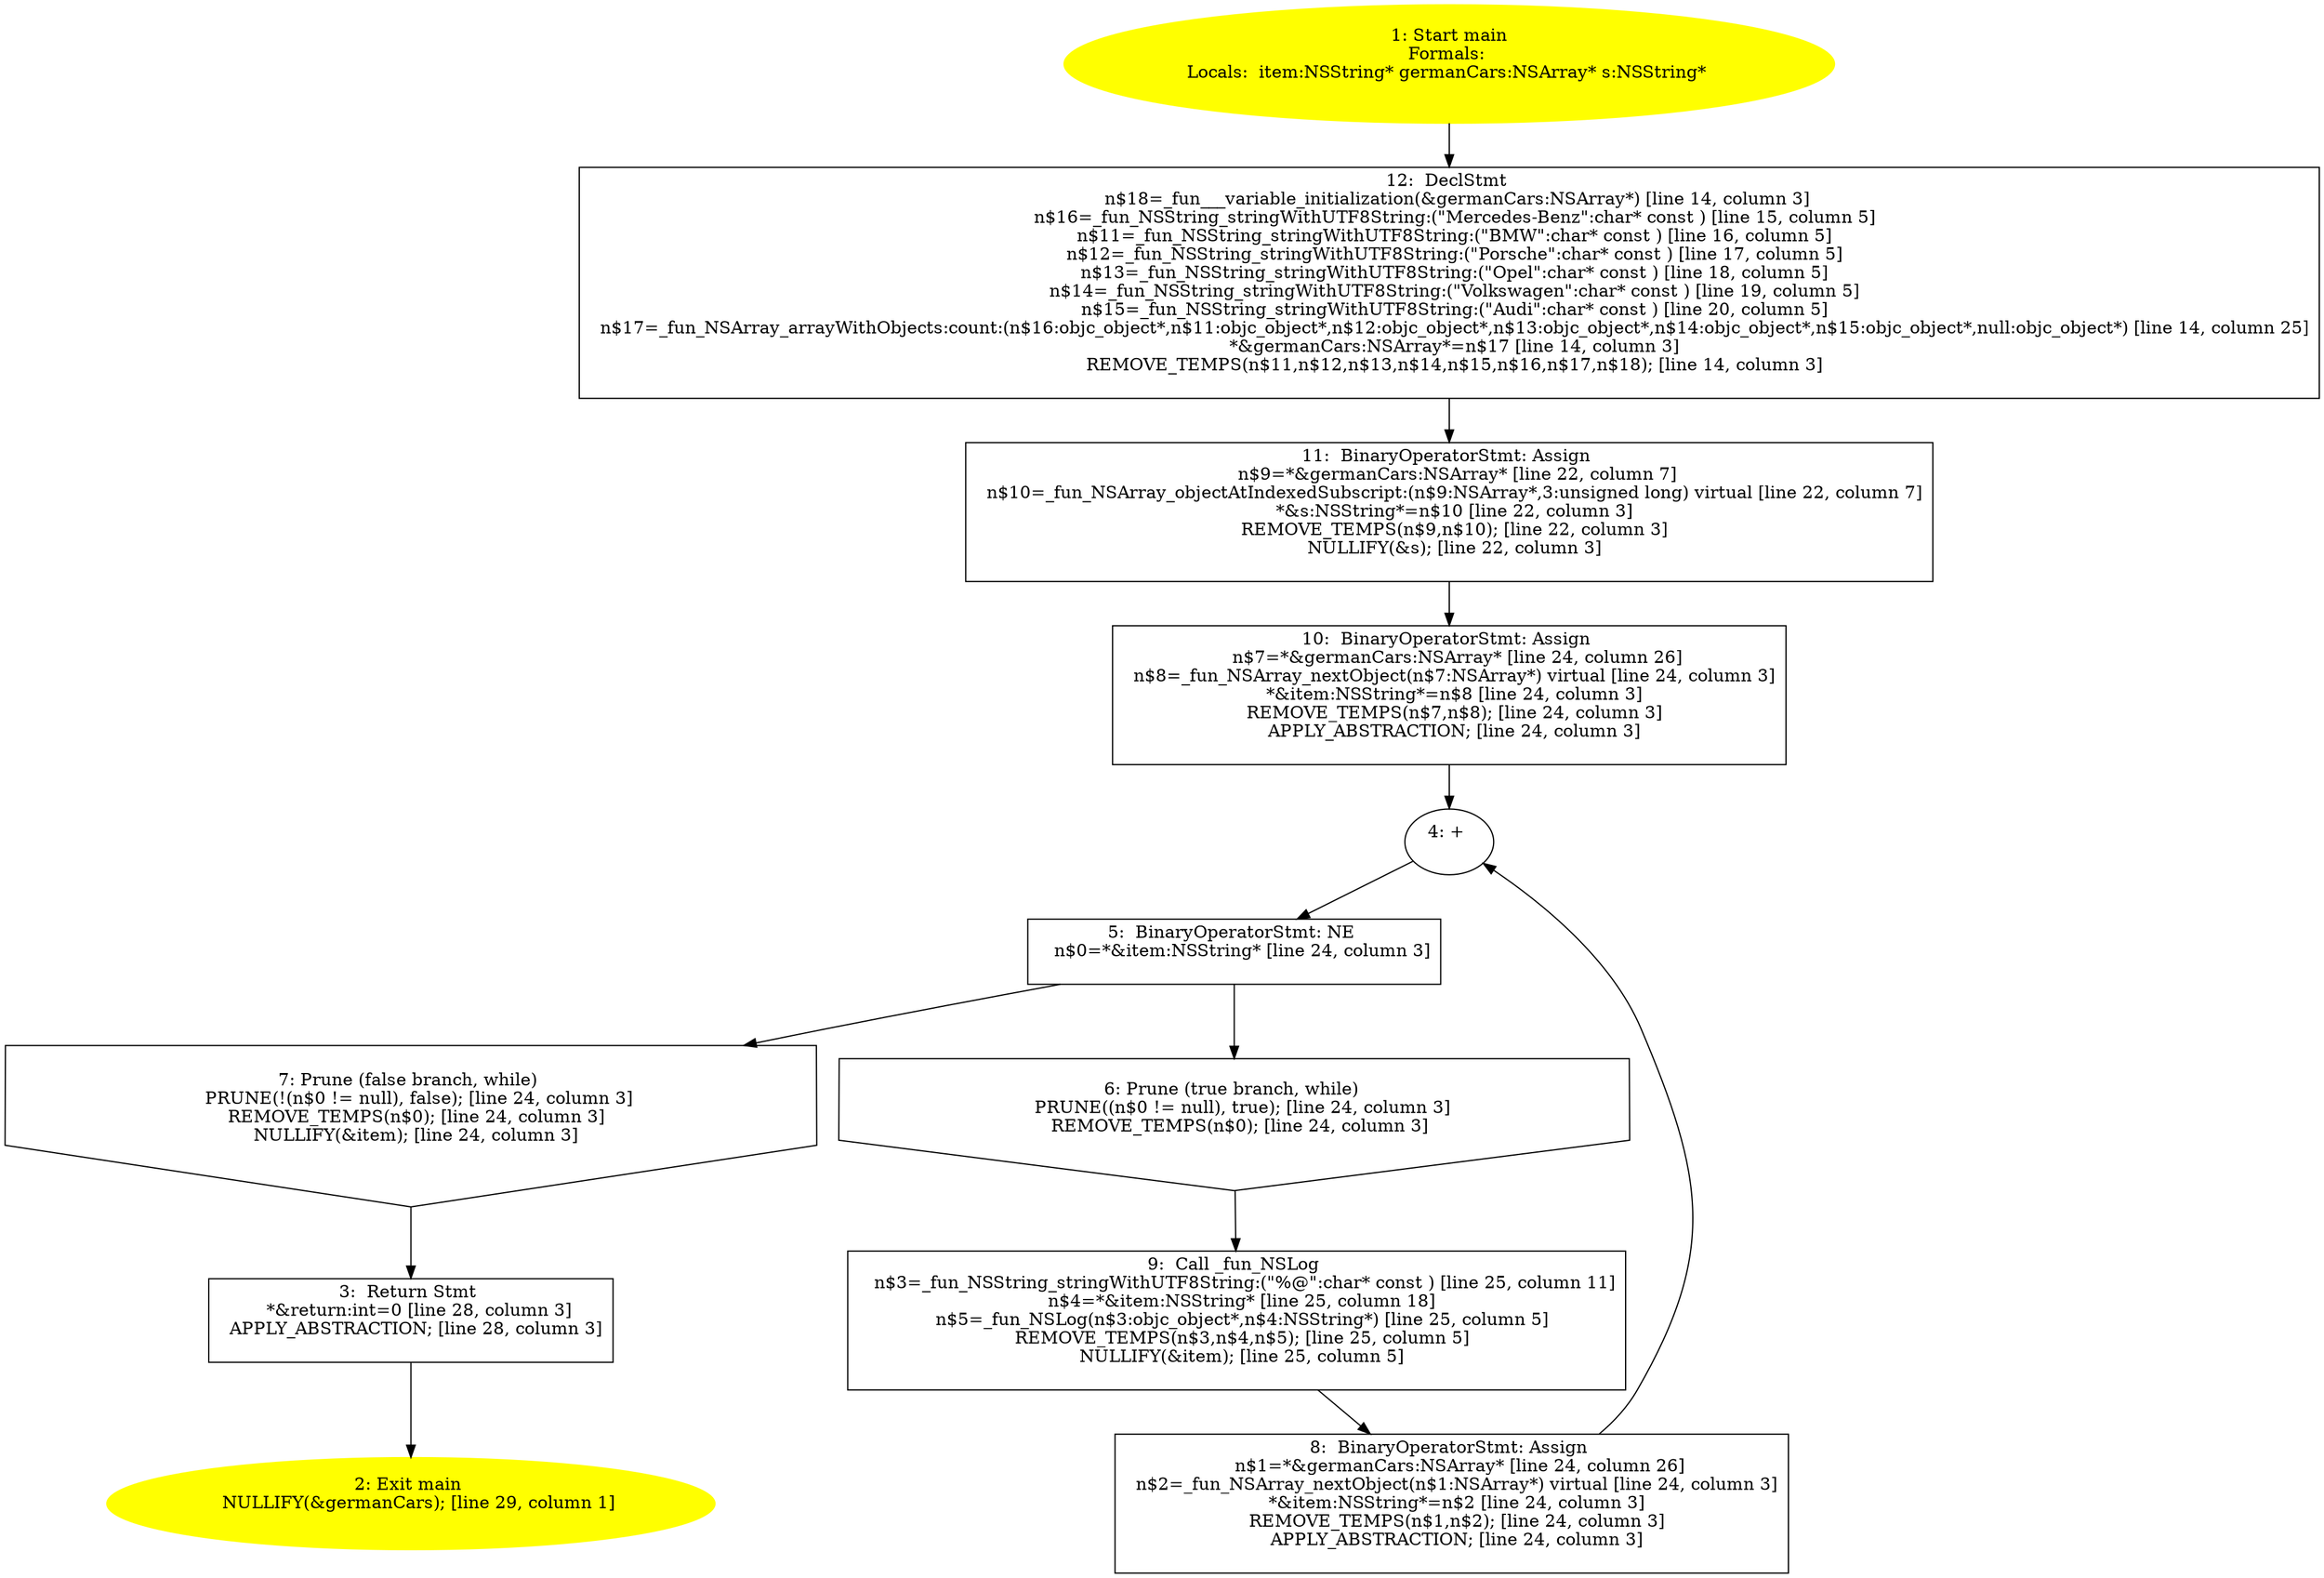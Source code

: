 /* @generated */
digraph cfg {
"main.fad58de7366495db4650cfefac2fcd61_1" [label="1: Start main\nFormals: \nLocals:  item:NSString* germanCars:NSArray* s:NSString* \n  " color=yellow style=filled]
	

	 "main.fad58de7366495db4650cfefac2fcd61_1" -> "main.fad58de7366495db4650cfefac2fcd61_12" ;
"main.fad58de7366495db4650cfefac2fcd61_2" [label="2: Exit main \n   NULLIFY(&germanCars); [line 29, column 1]\n " color=yellow style=filled]
	

"main.fad58de7366495db4650cfefac2fcd61_3" [label="3:  Return Stmt \n   *&return:int=0 [line 28, column 3]\n  APPLY_ABSTRACTION; [line 28, column 3]\n " shape="box"]
	

	 "main.fad58de7366495db4650cfefac2fcd61_3" -> "main.fad58de7366495db4650cfefac2fcd61_2" ;
"main.fad58de7366495db4650cfefac2fcd61_4" [label="4: + \n  " ]
	

	 "main.fad58de7366495db4650cfefac2fcd61_4" -> "main.fad58de7366495db4650cfefac2fcd61_5" ;
"main.fad58de7366495db4650cfefac2fcd61_5" [label="5:  BinaryOperatorStmt: NE \n   n$0=*&item:NSString* [line 24, column 3]\n " shape="box"]
	

	 "main.fad58de7366495db4650cfefac2fcd61_5" -> "main.fad58de7366495db4650cfefac2fcd61_6" ;
	 "main.fad58de7366495db4650cfefac2fcd61_5" -> "main.fad58de7366495db4650cfefac2fcd61_7" ;
"main.fad58de7366495db4650cfefac2fcd61_6" [label="6: Prune (true branch, while) \n   PRUNE((n$0 != null), true); [line 24, column 3]\n  REMOVE_TEMPS(n$0); [line 24, column 3]\n " shape="invhouse"]
	

	 "main.fad58de7366495db4650cfefac2fcd61_6" -> "main.fad58de7366495db4650cfefac2fcd61_9" ;
"main.fad58de7366495db4650cfefac2fcd61_7" [label="7: Prune (false branch, while) \n   PRUNE(!(n$0 != null), false); [line 24, column 3]\n  REMOVE_TEMPS(n$0); [line 24, column 3]\n  NULLIFY(&item); [line 24, column 3]\n " shape="invhouse"]
	

	 "main.fad58de7366495db4650cfefac2fcd61_7" -> "main.fad58de7366495db4650cfefac2fcd61_3" ;
"main.fad58de7366495db4650cfefac2fcd61_8" [label="8:  BinaryOperatorStmt: Assign \n   n$1=*&germanCars:NSArray* [line 24, column 26]\n  n$2=_fun_NSArray_nextObject(n$1:NSArray*) virtual [line 24, column 3]\n  *&item:NSString*=n$2 [line 24, column 3]\n  REMOVE_TEMPS(n$1,n$2); [line 24, column 3]\n  APPLY_ABSTRACTION; [line 24, column 3]\n " shape="box"]
	

	 "main.fad58de7366495db4650cfefac2fcd61_8" -> "main.fad58de7366495db4650cfefac2fcd61_4" ;
"main.fad58de7366495db4650cfefac2fcd61_9" [label="9:  Call _fun_NSLog \n   n$3=_fun_NSString_stringWithUTF8String:(\"%@\":char* const ) [line 25, column 11]\n  n$4=*&item:NSString* [line 25, column 18]\n  n$5=_fun_NSLog(n$3:objc_object*,n$4:NSString*) [line 25, column 5]\n  REMOVE_TEMPS(n$3,n$4,n$5); [line 25, column 5]\n  NULLIFY(&item); [line 25, column 5]\n " shape="box"]
	

	 "main.fad58de7366495db4650cfefac2fcd61_9" -> "main.fad58de7366495db4650cfefac2fcd61_8" ;
"main.fad58de7366495db4650cfefac2fcd61_10" [label="10:  BinaryOperatorStmt: Assign \n   n$7=*&germanCars:NSArray* [line 24, column 26]\n  n$8=_fun_NSArray_nextObject(n$7:NSArray*) virtual [line 24, column 3]\n  *&item:NSString*=n$8 [line 24, column 3]\n  REMOVE_TEMPS(n$7,n$8); [line 24, column 3]\n  APPLY_ABSTRACTION; [line 24, column 3]\n " shape="box"]
	

	 "main.fad58de7366495db4650cfefac2fcd61_10" -> "main.fad58de7366495db4650cfefac2fcd61_4" ;
"main.fad58de7366495db4650cfefac2fcd61_11" [label="11:  BinaryOperatorStmt: Assign \n   n$9=*&germanCars:NSArray* [line 22, column 7]\n  n$10=_fun_NSArray_objectAtIndexedSubscript:(n$9:NSArray*,3:unsigned long) virtual [line 22, column 7]\n  *&s:NSString*=n$10 [line 22, column 3]\n  REMOVE_TEMPS(n$9,n$10); [line 22, column 3]\n  NULLIFY(&s); [line 22, column 3]\n " shape="box"]
	

	 "main.fad58de7366495db4650cfefac2fcd61_11" -> "main.fad58de7366495db4650cfefac2fcd61_10" ;
"main.fad58de7366495db4650cfefac2fcd61_12" [label="12:  DeclStmt \n   n$18=_fun___variable_initialization(&germanCars:NSArray*) [line 14, column 3]\n  n$16=_fun_NSString_stringWithUTF8String:(\"Mercedes-Benz\":char* const ) [line 15, column 5]\n  n$11=_fun_NSString_stringWithUTF8String:(\"BMW\":char* const ) [line 16, column 5]\n  n$12=_fun_NSString_stringWithUTF8String:(\"Porsche\":char* const ) [line 17, column 5]\n  n$13=_fun_NSString_stringWithUTF8String:(\"Opel\":char* const ) [line 18, column 5]\n  n$14=_fun_NSString_stringWithUTF8String:(\"Volkswagen\":char* const ) [line 19, column 5]\n  n$15=_fun_NSString_stringWithUTF8String:(\"Audi\":char* const ) [line 20, column 5]\n  n$17=_fun_NSArray_arrayWithObjects:count:(n$16:objc_object*,n$11:objc_object*,n$12:objc_object*,n$13:objc_object*,n$14:objc_object*,n$15:objc_object*,null:objc_object*) [line 14, column 25]\n  *&germanCars:NSArray*=n$17 [line 14, column 3]\n  REMOVE_TEMPS(n$11,n$12,n$13,n$14,n$15,n$16,n$17,n$18); [line 14, column 3]\n " shape="box"]
	

	 "main.fad58de7366495db4650cfefac2fcd61_12" -> "main.fad58de7366495db4650cfefac2fcd61_11" ;
}
